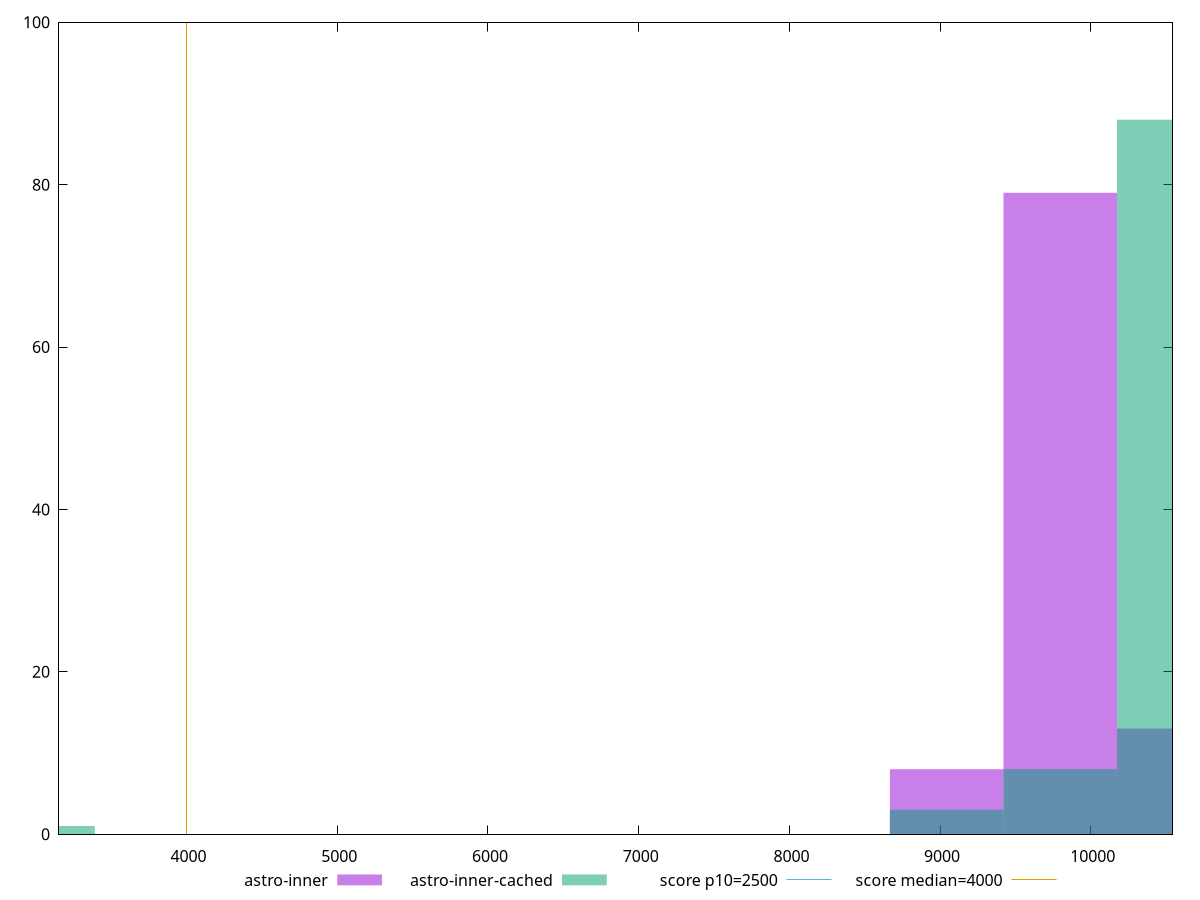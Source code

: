 reset

$astroInner <<EOF
9043.585045720507 8
9797.217132863881 79
10550.849220007258 13
EOF

$astroInnerCached <<EOF
3014.528348573502 1
10550.849220007258 88
9797.217132863881 8
9043.585045720507 3
EOF

set key outside below
set boxwidth 753.6320871433755
set xrange [3154.3100000000004:10541.802]
set yrange [0:100]
set trange [0:100]
set style fill transparent solid 0.5 noborder

set parametric
set terminal svg size 640, 500 enhanced background rgb 'white'
set output "reports/report_00033_2021-03-01T14-23-16.841Z/largest-contentful-paint/comparison/histogram/2_vs_3.svg"

plot $astroInner title "astro-inner" with boxes, \
     $astroInnerCached title "astro-inner-cached" with boxes, \
     2500,t title "score p10=2500", \
     4000,t title "score median=4000"

reset

